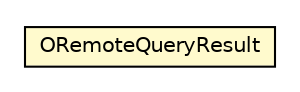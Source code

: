 #!/usr/local/bin/dot
#
# Class diagram 
# Generated by UMLGraph version R5_6-24-gf6e263 (http://www.umlgraph.org/)
#

digraph G {
	edge [fontname="Helvetica",fontsize=10,labelfontname="Helvetica",labelfontsize=10];
	node [fontname="Helvetica",fontsize=10,shape=plaintext];
	nodesep=0.25;
	ranksep=0.5;
	// com.orientechnologies.orient.client.remote.ORemoteQueryResult
	c5516923 [label=<<table title="com.orientechnologies.orient.client.remote.ORemoteQueryResult" border="0" cellborder="1" cellspacing="0" cellpadding="2" port="p" bgcolor="lemonChiffon" href="./ORemoteQueryResult.html">
		<tr><td><table border="0" cellspacing="0" cellpadding="1">
<tr><td align="center" balign="center"> ORemoteQueryResult </td></tr>
		</table></td></tr>
		</table>>, URL="./ORemoteQueryResult.html", fontname="Helvetica", fontcolor="black", fontsize=10.0];
}

